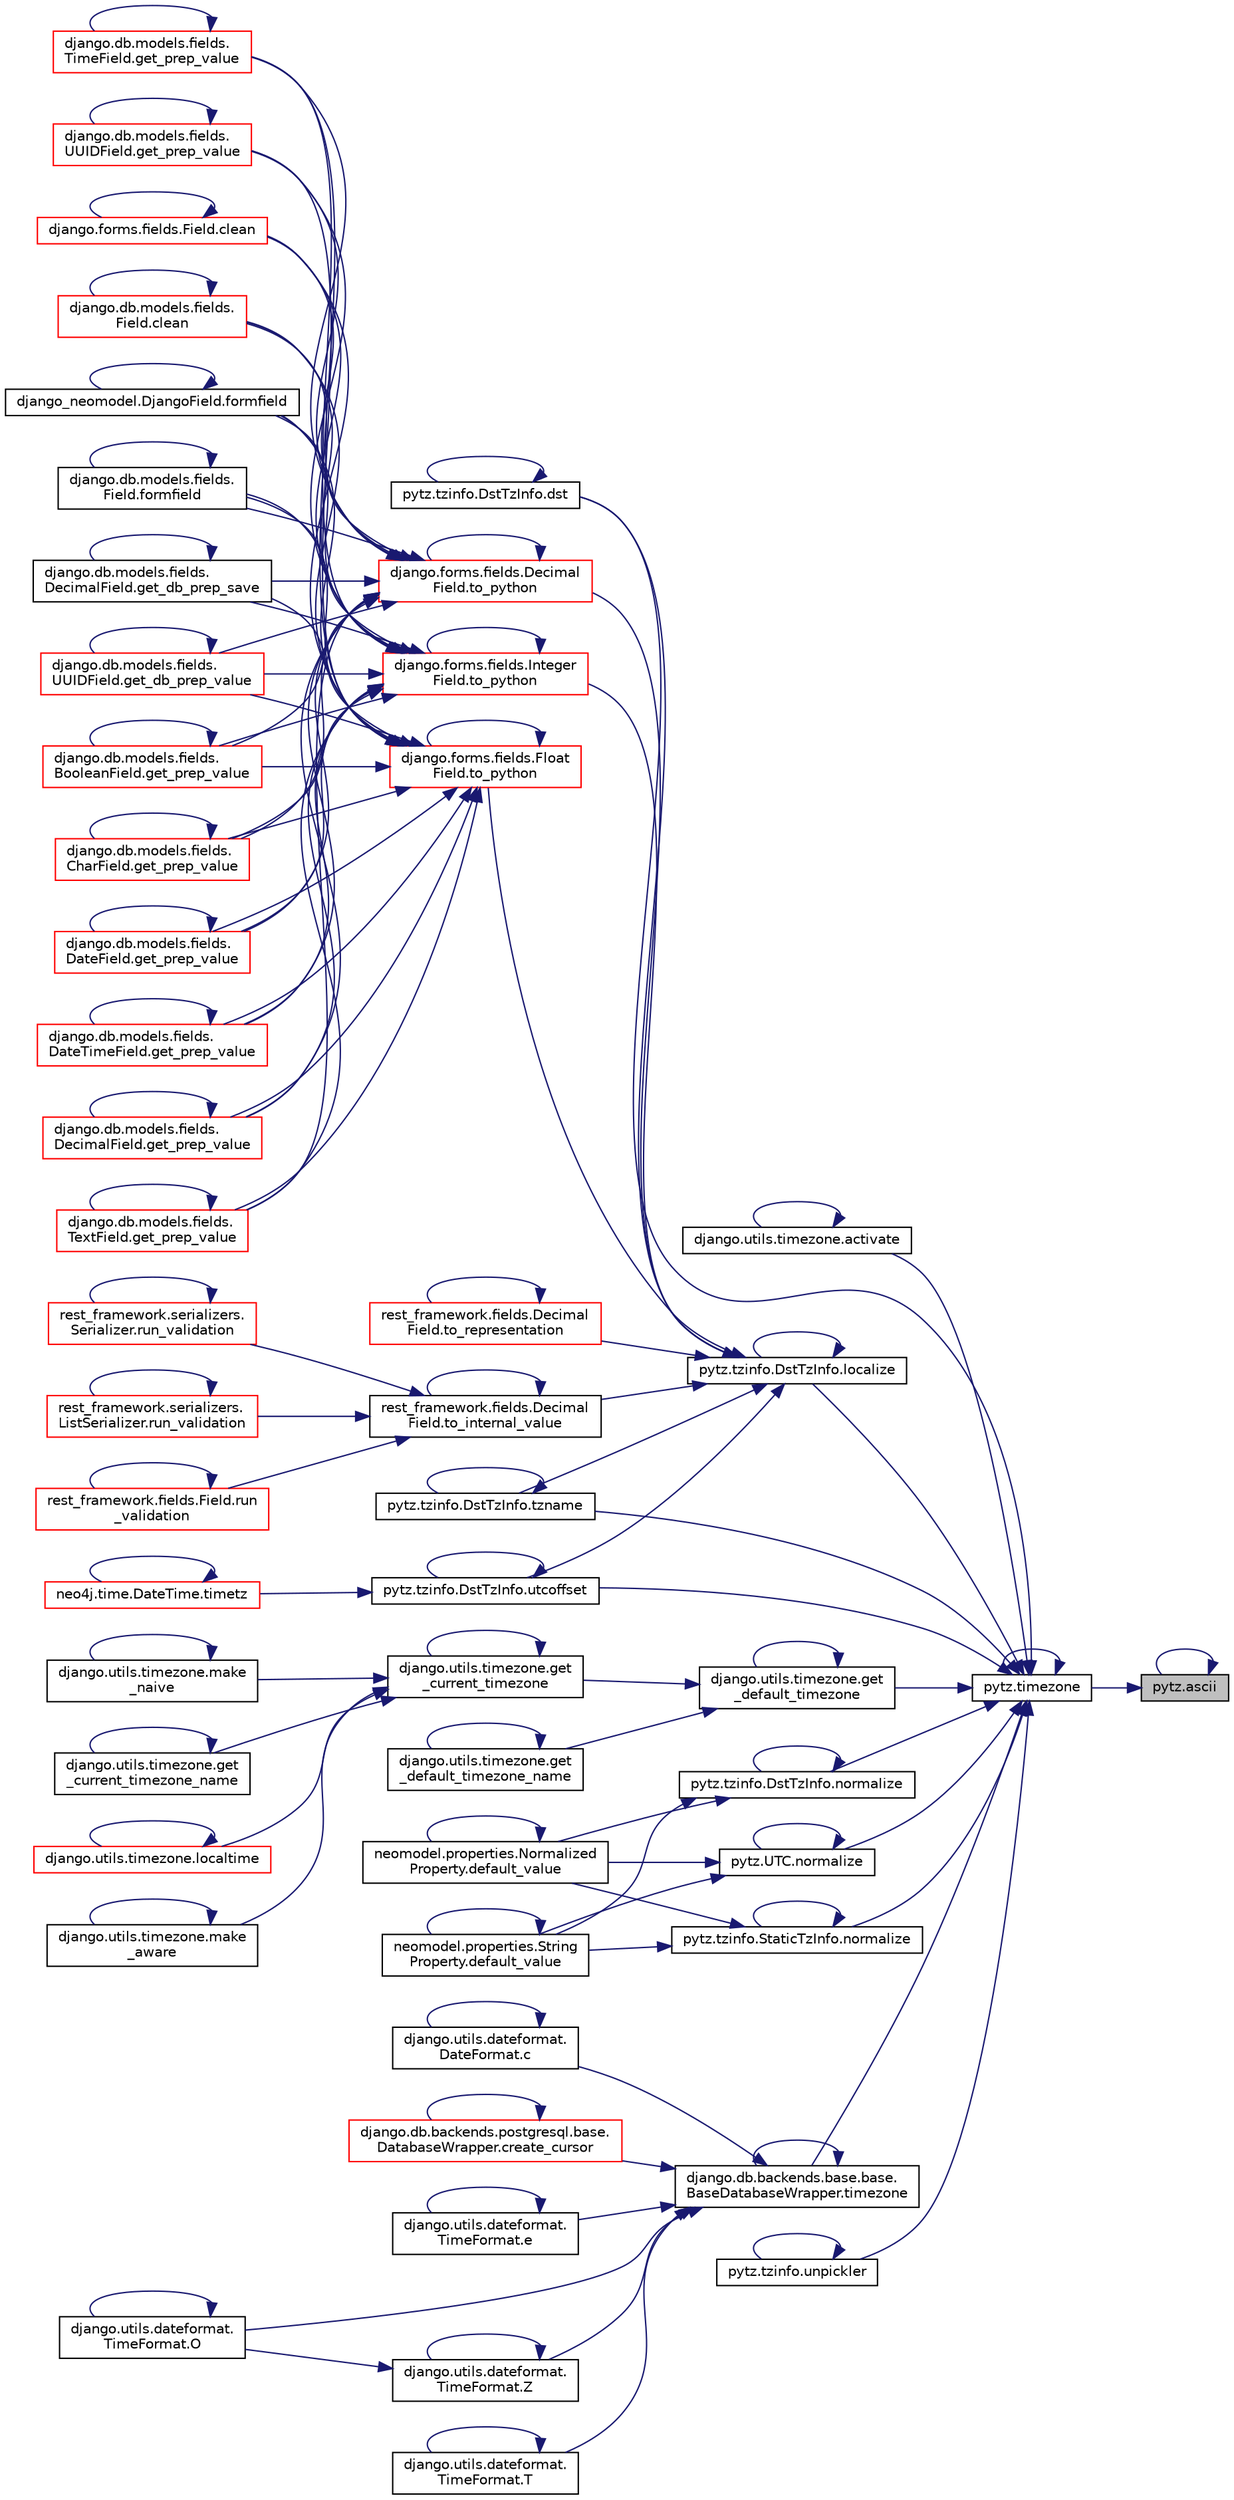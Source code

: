 digraph "pytz.ascii"
{
 // LATEX_PDF_SIZE
  edge [fontname="Helvetica",fontsize="10",labelfontname="Helvetica",labelfontsize="10"];
  node [fontname="Helvetica",fontsize="10",shape=record];
  rankdir="RL";
  Node1 [label="pytz.ascii",height=0.2,width=0.4,color="black", fillcolor="grey75", style="filled", fontcolor="black",tooltip=" "];
  Node1 -> Node1 [dir="back",color="midnightblue",fontsize="10",style="solid",fontname="Helvetica"];
  Node1 -> Node2 [dir="back",color="midnightblue",fontsize="10",style="solid",fontname="Helvetica"];
  Node2 [label="pytz.timezone",height=0.2,width=0.4,color="black", fillcolor="white", style="filled",URL="$d2/df0/namespacepytz.html#a864aeabe33e444f56b55e925803db0be",tooltip=" "];
  Node2 -> Node3 [dir="back",color="midnightblue",fontsize="10",style="solid",fontname="Helvetica"];
  Node3 [label="django.utils.timezone.activate",height=0.2,width=0.4,color="black", fillcolor="white", style="filled",URL="$d2/dc0/namespacedjango_1_1utils_1_1timezone.html#add1cd96e006c4fb087b389faf9c798e7",tooltip=" "];
  Node3 -> Node3 [dir="back",color="midnightblue",fontsize="10",style="solid",fontname="Helvetica"];
  Node2 -> Node4 [dir="back",color="midnightblue",fontsize="10",style="solid",fontname="Helvetica"];
  Node4 [label="pytz.tzinfo.DstTzInfo.dst",height=0.2,width=0.4,color="black", fillcolor="white", style="filled",URL="$d4/d11/classpytz_1_1tzinfo_1_1_dst_tz_info.html#adbd7011c964e122ada53385ecda40bd2",tooltip=" "];
  Node4 -> Node4 [dir="back",color="midnightblue",fontsize="10",style="solid",fontname="Helvetica"];
  Node2 -> Node5 [dir="back",color="midnightblue",fontsize="10",style="solid",fontname="Helvetica"];
  Node5 [label="django.utils.timezone.get\l_default_timezone",height=0.2,width=0.4,color="black", fillcolor="white", style="filled",URL="$d2/dc0/namespacedjango_1_1utils_1_1timezone.html#aa1573d5c157dd1afd221ebda98e9a73d",tooltip=" "];
  Node5 -> Node6 [dir="back",color="midnightblue",fontsize="10",style="solid",fontname="Helvetica"];
  Node6 [label="django.utils.timezone.get\l_current_timezone",height=0.2,width=0.4,color="black", fillcolor="white", style="filled",URL="$d2/dc0/namespacedjango_1_1utils_1_1timezone.html#a1227004eefd0c47a79ca5a06e84850e2",tooltip=" "];
  Node6 -> Node6 [dir="back",color="midnightblue",fontsize="10",style="solid",fontname="Helvetica"];
  Node6 -> Node7 [dir="back",color="midnightblue",fontsize="10",style="solid",fontname="Helvetica"];
  Node7 [label="django.utils.timezone.get\l_current_timezone_name",height=0.2,width=0.4,color="black", fillcolor="white", style="filled",URL="$d2/dc0/namespacedjango_1_1utils_1_1timezone.html#a66e74d84cb11108468ea7a91c7cab5d9",tooltip=" "];
  Node7 -> Node7 [dir="back",color="midnightblue",fontsize="10",style="solid",fontname="Helvetica"];
  Node6 -> Node8 [dir="back",color="midnightblue",fontsize="10",style="solid",fontname="Helvetica"];
  Node8 [label="django.utils.timezone.localtime",height=0.2,width=0.4,color="red", fillcolor="white", style="filled",URL="$d2/dc0/namespacedjango_1_1utils_1_1timezone.html#a85c6e2248124bb6bfb7d8c3282f42635",tooltip=" "];
  Node8 -> Node8 [dir="back",color="midnightblue",fontsize="10",style="solid",fontname="Helvetica"];
  Node6 -> Node11 [dir="back",color="midnightblue",fontsize="10",style="solid",fontname="Helvetica"];
  Node11 [label="django.utils.timezone.make\l_aware",height=0.2,width=0.4,color="black", fillcolor="white", style="filled",URL="$d2/dc0/namespacedjango_1_1utils_1_1timezone.html#a8a4f205af49497d5871b2e3847a86892",tooltip=" "];
  Node11 -> Node11 [dir="back",color="midnightblue",fontsize="10",style="solid",fontname="Helvetica"];
  Node6 -> Node12 [dir="back",color="midnightblue",fontsize="10",style="solid",fontname="Helvetica"];
  Node12 [label="django.utils.timezone.make\l_naive",height=0.2,width=0.4,color="black", fillcolor="white", style="filled",URL="$d2/dc0/namespacedjango_1_1utils_1_1timezone.html#a81c3feff335d54e4aefa891f168f4006",tooltip=" "];
  Node12 -> Node12 [dir="back",color="midnightblue",fontsize="10",style="solid",fontname="Helvetica"];
  Node5 -> Node5 [dir="back",color="midnightblue",fontsize="10",style="solid",fontname="Helvetica"];
  Node5 -> Node13 [dir="back",color="midnightblue",fontsize="10",style="solid",fontname="Helvetica"];
  Node13 [label="django.utils.timezone.get\l_default_timezone_name",height=0.2,width=0.4,color="black", fillcolor="white", style="filled",URL="$d2/dc0/namespacedjango_1_1utils_1_1timezone.html#a5bc94f3aa7956f119859081cc935fb61",tooltip=" "];
  Node13 -> Node13 [dir="back",color="midnightblue",fontsize="10",style="solid",fontname="Helvetica"];
  Node2 -> Node14 [dir="back",color="midnightblue",fontsize="10",style="solid",fontname="Helvetica"];
  Node14 [label="pytz.tzinfo.DstTzInfo.localize",height=0.2,width=0.4,color="black", fillcolor="white", style="filled",URL="$d4/d11/classpytz_1_1tzinfo_1_1_dst_tz_info.html#af64331f2a0016d6ca9a4cfcc4d86ad89",tooltip=" "];
  Node14 -> Node4 [dir="back",color="midnightblue",fontsize="10",style="solid",fontname="Helvetica"];
  Node14 -> Node14 [dir="back",color="midnightblue",fontsize="10",style="solid",fontname="Helvetica"];
  Node14 -> Node15 [dir="back",color="midnightblue",fontsize="10",style="solid",fontname="Helvetica"];
  Node15 [label="rest_framework.fields.Decimal\lField.to_internal_value",height=0.2,width=0.4,color="black", fillcolor="white", style="filled",URL="$d4/d29/classrest__framework_1_1fields_1_1_decimal_field.html#a6cdb80a498a4bed906bdac75cad383f0",tooltip=" "];
  Node15 -> Node16 [dir="back",color="midnightblue",fontsize="10",style="solid",fontname="Helvetica"];
  Node16 [label="rest_framework.fields.Field.run\l_validation",height=0.2,width=0.4,color="red", fillcolor="white", style="filled",URL="$d9/d53/classrest__framework_1_1fields_1_1_field.html#a0d839e2f6f6cabb5a6cdc7c27a03f306",tooltip=" "];
  Node16 -> Node16 [dir="back",color="midnightblue",fontsize="10",style="solid",fontname="Helvetica"];
  Node15 -> Node41 [dir="back",color="midnightblue",fontsize="10",style="solid",fontname="Helvetica"];
  Node41 [label="rest_framework.serializers.\lSerializer.run_validation",height=0.2,width=0.4,color="red", fillcolor="white", style="filled",URL="$de/daf/classrest__framework_1_1serializers_1_1_serializer.html#a4ba93749a73234e807f686e27e44f641",tooltip=" "];
  Node41 -> Node41 [dir="back",color="midnightblue",fontsize="10",style="solid",fontname="Helvetica"];
  Node15 -> Node42 [dir="back",color="midnightblue",fontsize="10",style="solid",fontname="Helvetica"];
  Node42 [label="rest_framework.serializers.\lListSerializer.run_validation",height=0.2,width=0.4,color="red", fillcolor="white", style="filled",URL="$d9/dee/classrest__framework_1_1serializers_1_1_list_serializer.html#a76cb05211ed1c5441dc50ccbde70a315",tooltip=" "];
  Node42 -> Node42 [dir="back",color="midnightblue",fontsize="10",style="solid",fontname="Helvetica"];
  Node15 -> Node15 [dir="back",color="midnightblue",fontsize="10",style="solid",fontname="Helvetica"];
  Node14 -> Node44 [dir="back",color="midnightblue",fontsize="10",style="solid",fontname="Helvetica"];
  Node44 [label="django.forms.fields.Integer\lField.to_python",height=0.2,width=0.4,color="red", fillcolor="white", style="filled",URL="$d3/ded/classdjango_1_1forms_1_1fields_1_1_integer_field.html#aa98bb2dc2d65d6ace89afd0ba34e417c",tooltip=" "];
  Node44 -> Node45 [dir="back",color="midnightblue",fontsize="10",style="solid",fontname="Helvetica"];
  Node45 [label="django.forms.fields.Field.clean",height=0.2,width=0.4,color="red", fillcolor="white", style="filled",URL="$d2/d0d/classdjango_1_1forms_1_1fields_1_1_field.html#ac067d0195ef0f3a2c37b00ec6118c25a",tooltip=" "];
  Node45 -> Node45 [dir="back",color="midnightblue",fontsize="10",style="solid",fontname="Helvetica"];
  Node44 -> Node558 [dir="back",color="midnightblue",fontsize="10",style="solid",fontname="Helvetica"];
  Node558 [label="django.db.models.fields.\lField.clean",height=0.2,width=0.4,color="red", fillcolor="white", style="filled",URL="$db/d75/classdjango_1_1db_1_1models_1_1fields_1_1_field.html#ae5e0fc7f93205a2b790c69ad2de9c0c5",tooltip=" "];
  Node558 -> Node558 [dir="back",color="midnightblue",fontsize="10",style="solid",fontname="Helvetica"];
  Node44 -> Node544 [dir="back",color="midnightblue",fontsize="10",style="solid",fontname="Helvetica"];
  Node544 [label="django_neomodel.DjangoField.formfield",height=0.2,width=0.4,color="black", fillcolor="white", style="filled",URL="$da/d79/classdjango__neomodel_1_1_django_field.html#a0cd47370acfad09d34a68ebc232b227d",tooltip=" "];
  Node544 -> Node544 [dir="back",color="midnightblue",fontsize="10",style="solid",fontname="Helvetica"];
  Node44 -> Node545 [dir="back",color="midnightblue",fontsize="10",style="solid",fontname="Helvetica"];
  Node545 [label="django.db.models.fields.\lField.formfield",height=0.2,width=0.4,color="black", fillcolor="white", style="filled",URL="$db/d75/classdjango_1_1db_1_1models_1_1fields_1_1_field.html#ad7d7c2eb92e666a755e16ad82ba3a68e",tooltip=" "];
  Node545 -> Node545 [dir="back",color="midnightblue",fontsize="10",style="solid",fontname="Helvetica"];
  Node44 -> Node692 [dir="back",color="midnightblue",fontsize="10",style="solid",fontname="Helvetica"];
  Node692 [label="django.db.models.fields.\lDecimalField.get_db_prep_save",height=0.2,width=0.4,color="black", fillcolor="white", style="filled",URL="$d7/deb/classdjango_1_1db_1_1models_1_1fields_1_1_decimal_field.html#a431206892c9243395da0eca563889274",tooltip=" "];
  Node692 -> Node692 [dir="back",color="midnightblue",fontsize="10",style="solid",fontname="Helvetica"];
  Node44 -> Node693 [dir="back",color="midnightblue",fontsize="10",style="solid",fontname="Helvetica"];
  Node693 [label="django.db.models.fields.\lUUIDField.get_db_prep_value",height=0.2,width=0.4,color="red", fillcolor="white", style="filled",URL="$dd/dc7/classdjango_1_1db_1_1models_1_1fields_1_1_u_u_i_d_field.html#ab3831e942d5072104792398459fdb3c0",tooltip=" "];
  Node693 -> Node693 [dir="back",color="midnightblue",fontsize="10",style="solid",fontname="Helvetica"];
  Node44 -> Node696 [dir="back",color="midnightblue",fontsize="10",style="solid",fontname="Helvetica"];
  Node696 [label="django.db.models.fields.\lBooleanField.get_prep_value",height=0.2,width=0.4,color="red", fillcolor="white", style="filled",URL="$de/d82/classdjango_1_1db_1_1models_1_1fields_1_1_boolean_field.html#a9eb0a3d4cd38adb1dd3ee1f12b135ad2",tooltip=" "];
  Node696 -> Node696 [dir="back",color="midnightblue",fontsize="10",style="solid",fontname="Helvetica"];
  Node44 -> Node701 [dir="back",color="midnightblue",fontsize="10",style="solid",fontname="Helvetica"];
  Node701 [label="django.db.models.fields.\lCharField.get_prep_value",height=0.2,width=0.4,color="red", fillcolor="white", style="filled",URL="$d1/de7/classdjango_1_1db_1_1models_1_1fields_1_1_char_field.html#aceac22c63bdba4b2c3b4158ddca67bab",tooltip=" "];
  Node701 -> Node701 [dir="back",color="midnightblue",fontsize="10",style="solid",fontname="Helvetica"];
  Node44 -> Node702 [dir="back",color="midnightblue",fontsize="10",style="solid",fontname="Helvetica"];
  Node702 [label="django.db.models.fields.\lDateField.get_prep_value",height=0.2,width=0.4,color="red", fillcolor="white", style="filled",URL="$d0/df6/classdjango_1_1db_1_1models_1_1fields_1_1_date_field.html#a117a9a9bed5c50b7be7c8f36f799e8ee",tooltip=" "];
  Node702 -> Node702 [dir="back",color="midnightblue",fontsize="10",style="solid",fontname="Helvetica"];
  Node44 -> Node703 [dir="back",color="midnightblue",fontsize="10",style="solid",fontname="Helvetica"];
  Node703 [label="django.db.models.fields.\lDateTimeField.get_prep_value",height=0.2,width=0.4,color="red", fillcolor="white", style="filled",URL="$d5/d54/classdjango_1_1db_1_1models_1_1fields_1_1_date_time_field.html#a3445cb0066d0bf768ed88d731f27acb4",tooltip=" "];
  Node703 -> Node703 [dir="back",color="midnightblue",fontsize="10",style="solid",fontname="Helvetica"];
  Node44 -> Node704 [dir="back",color="midnightblue",fontsize="10",style="solid",fontname="Helvetica"];
  Node704 [label="django.db.models.fields.\lDecimalField.get_prep_value",height=0.2,width=0.4,color="red", fillcolor="white", style="filled",URL="$d7/deb/classdjango_1_1db_1_1models_1_1fields_1_1_decimal_field.html#a08cb382fbc2e9acc7fbbd05286a26abc",tooltip=" "];
  Node704 -> Node704 [dir="back",color="midnightblue",fontsize="10",style="solid",fontname="Helvetica"];
  Node44 -> Node705 [dir="back",color="midnightblue",fontsize="10",style="solid",fontname="Helvetica"];
  Node705 [label="django.db.models.fields.\lTextField.get_prep_value",height=0.2,width=0.4,color="red", fillcolor="white", style="filled",URL="$d4/d0d/classdjango_1_1db_1_1models_1_1fields_1_1_text_field.html#a80ab59ddff16f60c72313bc85480bf5a",tooltip=" "];
  Node705 -> Node705 [dir="back",color="midnightblue",fontsize="10",style="solid",fontname="Helvetica"];
  Node44 -> Node706 [dir="back",color="midnightblue",fontsize="10",style="solid",fontname="Helvetica"];
  Node706 [label="django.db.models.fields.\lTimeField.get_prep_value",height=0.2,width=0.4,color="red", fillcolor="white", style="filled",URL="$da/dd0/classdjango_1_1db_1_1models_1_1fields_1_1_time_field.html#a317f13978815e2c14ac539ec07e22f8b",tooltip=" "];
  Node706 -> Node706 [dir="back",color="midnightblue",fontsize="10",style="solid",fontname="Helvetica"];
  Node44 -> Node707 [dir="back",color="midnightblue",fontsize="10",style="solid",fontname="Helvetica"];
  Node707 [label="django.db.models.fields.\lUUIDField.get_prep_value",height=0.2,width=0.4,color="red", fillcolor="white", style="filled",URL="$dd/dc7/classdjango_1_1db_1_1models_1_1fields_1_1_u_u_i_d_field.html#aab7457f26d3987f8c0524e81bbe6e2b1",tooltip=" "];
  Node707 -> Node707 [dir="back",color="midnightblue",fontsize="10",style="solid",fontname="Helvetica"];
  Node44 -> Node44 [dir="back",color="midnightblue",fontsize="10",style="solid",fontname="Helvetica"];
  Node14 -> Node715 [dir="back",color="midnightblue",fontsize="10",style="solid",fontname="Helvetica"];
  Node715 [label="django.forms.fields.Float\lField.to_python",height=0.2,width=0.4,color="red", fillcolor="white", style="filled",URL="$dd/d8f/classdjango_1_1forms_1_1fields_1_1_float_field.html#a8a6fd3c3971124120ce1a0cac310b788",tooltip=" "];
  Node715 -> Node45 [dir="back",color="midnightblue",fontsize="10",style="solid",fontname="Helvetica"];
  Node715 -> Node558 [dir="back",color="midnightblue",fontsize="10",style="solid",fontname="Helvetica"];
  Node715 -> Node544 [dir="back",color="midnightblue",fontsize="10",style="solid",fontname="Helvetica"];
  Node715 -> Node545 [dir="back",color="midnightblue",fontsize="10",style="solid",fontname="Helvetica"];
  Node715 -> Node692 [dir="back",color="midnightblue",fontsize="10",style="solid",fontname="Helvetica"];
  Node715 -> Node693 [dir="back",color="midnightblue",fontsize="10",style="solid",fontname="Helvetica"];
  Node715 -> Node696 [dir="back",color="midnightblue",fontsize="10",style="solid",fontname="Helvetica"];
  Node715 -> Node701 [dir="back",color="midnightblue",fontsize="10",style="solid",fontname="Helvetica"];
  Node715 -> Node702 [dir="back",color="midnightblue",fontsize="10",style="solid",fontname="Helvetica"];
  Node715 -> Node703 [dir="back",color="midnightblue",fontsize="10",style="solid",fontname="Helvetica"];
  Node715 -> Node704 [dir="back",color="midnightblue",fontsize="10",style="solid",fontname="Helvetica"];
  Node715 -> Node705 [dir="back",color="midnightblue",fontsize="10",style="solid",fontname="Helvetica"];
  Node715 -> Node706 [dir="back",color="midnightblue",fontsize="10",style="solid",fontname="Helvetica"];
  Node715 -> Node707 [dir="back",color="midnightblue",fontsize="10",style="solid",fontname="Helvetica"];
  Node715 -> Node715 [dir="back",color="midnightblue",fontsize="10",style="solid",fontname="Helvetica"];
  Node14 -> Node716 [dir="back",color="midnightblue",fontsize="10",style="solid",fontname="Helvetica"];
  Node716 [label="django.forms.fields.Decimal\lField.to_python",height=0.2,width=0.4,color="red", fillcolor="white", style="filled",URL="$d2/d9d/classdjango_1_1forms_1_1fields_1_1_decimal_field.html#a1916929dcac4e3627b816622a4180224",tooltip=" "];
  Node716 -> Node45 [dir="back",color="midnightblue",fontsize="10",style="solid",fontname="Helvetica"];
  Node716 -> Node558 [dir="back",color="midnightblue",fontsize="10",style="solid",fontname="Helvetica"];
  Node716 -> Node544 [dir="back",color="midnightblue",fontsize="10",style="solid",fontname="Helvetica"];
  Node716 -> Node545 [dir="back",color="midnightblue",fontsize="10",style="solid",fontname="Helvetica"];
  Node716 -> Node692 [dir="back",color="midnightblue",fontsize="10",style="solid",fontname="Helvetica"];
  Node716 -> Node693 [dir="back",color="midnightblue",fontsize="10",style="solid",fontname="Helvetica"];
  Node716 -> Node696 [dir="back",color="midnightblue",fontsize="10",style="solid",fontname="Helvetica"];
  Node716 -> Node701 [dir="back",color="midnightblue",fontsize="10",style="solid",fontname="Helvetica"];
  Node716 -> Node702 [dir="back",color="midnightblue",fontsize="10",style="solid",fontname="Helvetica"];
  Node716 -> Node703 [dir="back",color="midnightblue",fontsize="10",style="solid",fontname="Helvetica"];
  Node716 -> Node704 [dir="back",color="midnightblue",fontsize="10",style="solid",fontname="Helvetica"];
  Node716 -> Node705 [dir="back",color="midnightblue",fontsize="10",style="solid",fontname="Helvetica"];
  Node716 -> Node706 [dir="back",color="midnightblue",fontsize="10",style="solid",fontname="Helvetica"];
  Node716 -> Node707 [dir="back",color="midnightblue",fontsize="10",style="solid",fontname="Helvetica"];
  Node716 -> Node716 [dir="back",color="midnightblue",fontsize="10",style="solid",fontname="Helvetica"];
  Node14 -> Node717 [dir="back",color="midnightblue",fontsize="10",style="solid",fontname="Helvetica"];
  Node717 [label="rest_framework.fields.Decimal\lField.to_representation",height=0.2,width=0.4,color="red", fillcolor="white", style="filled",URL="$d4/d29/classrest__framework_1_1fields_1_1_decimal_field.html#a39637ccdb0a2abcd37203c701b967632",tooltip=" "];
  Node717 -> Node717 [dir="back",color="midnightblue",fontsize="10",style="solid",fontname="Helvetica"];
  Node14 -> Node718 [dir="back",color="midnightblue",fontsize="10",style="solid",fontname="Helvetica"];
  Node718 [label="pytz.tzinfo.DstTzInfo.tzname",height=0.2,width=0.4,color="black", fillcolor="white", style="filled",URL="$d4/d11/classpytz_1_1tzinfo_1_1_dst_tz_info.html#a24a2e17fde25003aab9059156c9bd06f",tooltip=" "];
  Node718 -> Node718 [dir="back",color="midnightblue",fontsize="10",style="solid",fontname="Helvetica"];
  Node14 -> Node719 [dir="back",color="midnightblue",fontsize="10",style="solid",fontname="Helvetica"];
  Node719 [label="pytz.tzinfo.DstTzInfo.utcoffset",height=0.2,width=0.4,color="black", fillcolor="white", style="filled",URL="$d4/d11/classpytz_1_1tzinfo_1_1_dst_tz_info.html#a9d88b72000f482255287ff9ad6ca2f07",tooltip=" "];
  Node719 -> Node441 [dir="back",color="midnightblue",fontsize="10",style="solid",fontname="Helvetica"];
  Node441 [label="neo4j.time.DateTime.timetz",height=0.2,width=0.4,color="red", fillcolor="white", style="filled",URL="$d4/dcd/classneo4j_1_1time_1_1_date_time.html#a9388eae823421cdd0536c1d4039249b2",tooltip=" "];
  Node441 -> Node441 [dir="back",color="midnightblue",fontsize="10",style="solid",fontname="Helvetica"];
  Node719 -> Node719 [dir="back",color="midnightblue",fontsize="10",style="solid",fontname="Helvetica"];
  Node2 -> Node720 [dir="back",color="midnightblue",fontsize="10",style="solid",fontname="Helvetica"];
  Node720 [label="pytz.tzinfo.DstTzInfo.normalize",height=0.2,width=0.4,color="black", fillcolor="white", style="filled",URL="$d4/d11/classpytz_1_1tzinfo_1_1_dst_tz_info.html#a87d54c8354b70d420fa322c8577ad659",tooltip=" "];
  Node720 -> Node721 [dir="back",color="midnightblue",fontsize="10",style="solid",fontname="Helvetica"];
  Node721 [label="neomodel.properties.Normalized\lProperty.default_value",height=0.2,width=0.4,color="black", fillcolor="white", style="filled",URL="$da/dc5/classneomodel_1_1properties_1_1_normalized_property.html#a511e6ec8d185622abe108c4faadc5906",tooltip=" "];
  Node721 -> Node721 [dir="back",color="midnightblue",fontsize="10",style="solid",fontname="Helvetica"];
  Node720 -> Node722 [dir="back",color="midnightblue",fontsize="10",style="solid",fontname="Helvetica"];
  Node722 [label="neomodel.properties.String\lProperty.default_value",height=0.2,width=0.4,color="black", fillcolor="white", style="filled",URL="$d8/dc9/classneomodel_1_1properties_1_1_string_property.html#a4f8fdd2841b599169bbdb763233d02d6",tooltip=" "];
  Node722 -> Node722 [dir="back",color="midnightblue",fontsize="10",style="solid",fontname="Helvetica"];
  Node720 -> Node720 [dir="back",color="midnightblue",fontsize="10",style="solid",fontname="Helvetica"];
  Node2 -> Node723 [dir="back",color="midnightblue",fontsize="10",style="solid",fontname="Helvetica"];
  Node723 [label="pytz.UTC.normalize",height=0.2,width=0.4,color="black", fillcolor="white", style="filled",URL="$d2/dd7/classpytz_1_1_u_t_c.html#ad1f7dad060e31bfa019282128ddcb85c",tooltip=" "];
  Node723 -> Node721 [dir="back",color="midnightblue",fontsize="10",style="solid",fontname="Helvetica"];
  Node723 -> Node722 [dir="back",color="midnightblue",fontsize="10",style="solid",fontname="Helvetica"];
  Node723 -> Node723 [dir="back",color="midnightblue",fontsize="10",style="solid",fontname="Helvetica"];
  Node2 -> Node724 [dir="back",color="midnightblue",fontsize="10",style="solid",fontname="Helvetica"];
  Node724 [label="pytz.tzinfo.StaticTzInfo.normalize",height=0.2,width=0.4,color="black", fillcolor="white", style="filled",URL="$d5/db5/classpytz_1_1tzinfo_1_1_static_tz_info.html#ab212a5ffb525fe66527c014149a86f33",tooltip=" "];
  Node724 -> Node721 [dir="back",color="midnightblue",fontsize="10",style="solid",fontname="Helvetica"];
  Node724 -> Node722 [dir="back",color="midnightblue",fontsize="10",style="solid",fontname="Helvetica"];
  Node724 -> Node724 [dir="back",color="midnightblue",fontsize="10",style="solid",fontname="Helvetica"];
  Node2 -> Node725 [dir="back",color="midnightblue",fontsize="10",style="solid",fontname="Helvetica"];
  Node725 [label="django.db.backends.base.base.\lBaseDatabaseWrapper.timezone",height=0.2,width=0.4,color="black", fillcolor="white", style="filled",URL="$d2/d62/classdjango_1_1db_1_1backends_1_1base_1_1base_1_1_base_database_wrapper.html#a16c4138a05fef04f6ff77a3f511a3fef",tooltip=" "];
  Node725 -> Node531 [dir="back",color="midnightblue",fontsize="10",style="solid",fontname="Helvetica"];
  Node531 [label="django.utils.dateformat.\lDateFormat.c",height=0.2,width=0.4,color="black", fillcolor="white", style="filled",URL="$d9/dc6/classdjango_1_1utils_1_1dateformat_1_1_date_format.html#a92e3f5d5b440d53b9f9b66ba9a8f0667",tooltip=" "];
  Node531 -> Node531 [dir="back",color="midnightblue",fontsize="10",style="solid",fontname="Helvetica"];
  Node725 -> Node726 [dir="back",color="midnightblue",fontsize="10",style="solid",fontname="Helvetica"];
  Node726 [label="django.db.backends.postgresql.base.\lDatabaseWrapper.create_cursor",height=0.2,width=0.4,color="red", fillcolor="white", style="filled",URL="$de/d94/classdjango_1_1db_1_1backends_1_1postgresql_1_1base_1_1_database_wrapper.html#a51b16af6e78b7f4f4ddd69036be1d292",tooltip=" "];
  Node726 -> Node726 [dir="back",color="midnightblue",fontsize="10",style="solid",fontname="Helvetica"];
  Node725 -> Node532 [dir="back",color="midnightblue",fontsize="10",style="solid",fontname="Helvetica"];
  Node532 [label="django.utils.dateformat.\lTimeFormat.e",height=0.2,width=0.4,color="black", fillcolor="white", style="filled",URL="$dd/d24/classdjango_1_1utils_1_1dateformat_1_1_time_format.html#acd2aba985d4b018b40ad1b50c6c488b3",tooltip=" "];
  Node532 -> Node532 [dir="back",color="midnightblue",fontsize="10",style="solid",fontname="Helvetica"];
  Node725 -> Node587 [dir="back",color="midnightblue",fontsize="10",style="solid",fontname="Helvetica"];
  Node587 [label="django.utils.dateformat.\lTimeFormat.O",height=0.2,width=0.4,color="black", fillcolor="white", style="filled",URL="$dd/d24/classdjango_1_1utils_1_1dateformat_1_1_time_format.html#aa27fcc3138d4e153502122680dbe19e7",tooltip=" "];
  Node587 -> Node587 [dir="back",color="midnightblue",fontsize="10",style="solid",fontname="Helvetica"];
  Node725 -> Node569 [dir="back",color="midnightblue",fontsize="10",style="solid",fontname="Helvetica"];
  Node569 [label="django.utils.dateformat.\lTimeFormat.T",height=0.2,width=0.4,color="black", fillcolor="white", style="filled",URL="$dd/d24/classdjango_1_1utils_1_1dateformat_1_1_time_format.html#ae0ea4cba3a92a2dd24aa5c8070e8139c",tooltip=" "];
  Node569 -> Node569 [dir="back",color="midnightblue",fontsize="10",style="solid",fontname="Helvetica"];
  Node725 -> Node725 [dir="back",color="midnightblue",fontsize="10",style="solid",fontname="Helvetica"];
  Node725 -> Node586 [dir="back",color="midnightblue",fontsize="10",style="solid",fontname="Helvetica"];
  Node586 [label="django.utils.dateformat.\lTimeFormat.Z",height=0.2,width=0.4,color="black", fillcolor="white", style="filled",URL="$dd/d24/classdjango_1_1utils_1_1dateformat_1_1_time_format.html#a7516826aa60ac7edfddc1f021f53f900",tooltip=" "];
  Node586 -> Node587 [dir="back",color="midnightblue",fontsize="10",style="solid",fontname="Helvetica"];
  Node586 -> Node586 [dir="back",color="midnightblue",fontsize="10",style="solid",fontname="Helvetica"];
  Node2 -> Node2 [dir="back",color="midnightblue",fontsize="10",style="solid",fontname="Helvetica"];
  Node2 -> Node718 [dir="back",color="midnightblue",fontsize="10",style="solid",fontname="Helvetica"];
  Node2 -> Node738 [dir="back",color="midnightblue",fontsize="10",style="solid",fontname="Helvetica"];
  Node738 [label="pytz.tzinfo.unpickler",height=0.2,width=0.4,color="black", fillcolor="white", style="filled",URL="$de/d93/namespacepytz_1_1tzinfo.html#abfa314b5b1f93e87637b0a7378bf078d",tooltip=" "];
  Node738 -> Node738 [dir="back",color="midnightblue",fontsize="10",style="solid",fontname="Helvetica"];
  Node2 -> Node719 [dir="back",color="midnightblue",fontsize="10",style="solid",fontname="Helvetica"];
}
